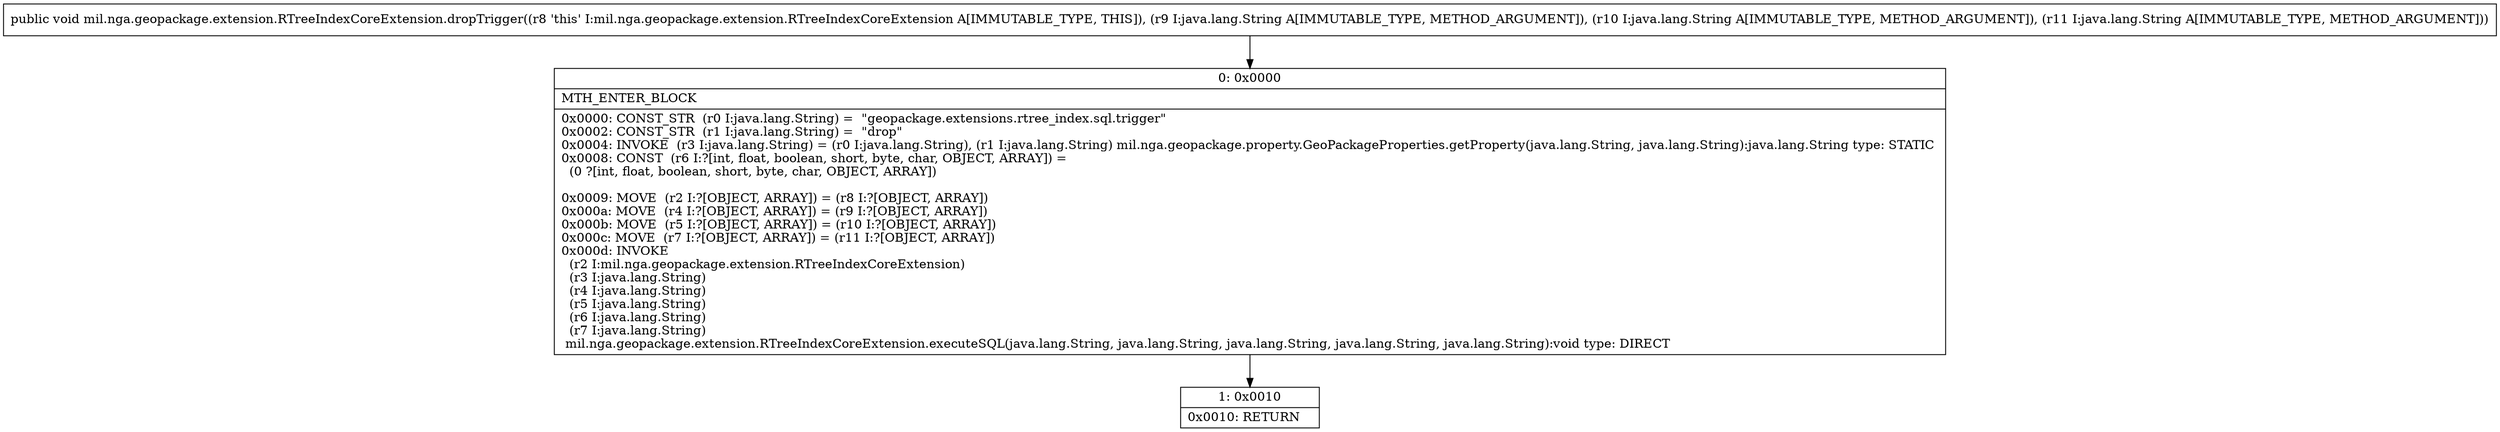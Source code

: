 digraph "CFG formil.nga.geopackage.extension.RTreeIndexCoreExtension.dropTrigger(Ljava\/lang\/String;Ljava\/lang\/String;Ljava\/lang\/String;)V" {
Node_0 [shape=record,label="{0\:\ 0x0000|MTH_ENTER_BLOCK\l|0x0000: CONST_STR  (r0 I:java.lang.String) =  \"geopackage.extensions.rtree_index.sql.trigger\" \l0x0002: CONST_STR  (r1 I:java.lang.String) =  \"drop\" \l0x0004: INVOKE  (r3 I:java.lang.String) = (r0 I:java.lang.String), (r1 I:java.lang.String) mil.nga.geopackage.property.GeoPackageProperties.getProperty(java.lang.String, java.lang.String):java.lang.String type: STATIC \l0x0008: CONST  (r6 I:?[int, float, boolean, short, byte, char, OBJECT, ARRAY]) = \l  (0 ?[int, float, boolean, short, byte, char, OBJECT, ARRAY])\l \l0x0009: MOVE  (r2 I:?[OBJECT, ARRAY]) = (r8 I:?[OBJECT, ARRAY]) \l0x000a: MOVE  (r4 I:?[OBJECT, ARRAY]) = (r9 I:?[OBJECT, ARRAY]) \l0x000b: MOVE  (r5 I:?[OBJECT, ARRAY]) = (r10 I:?[OBJECT, ARRAY]) \l0x000c: MOVE  (r7 I:?[OBJECT, ARRAY]) = (r11 I:?[OBJECT, ARRAY]) \l0x000d: INVOKE  \l  (r2 I:mil.nga.geopackage.extension.RTreeIndexCoreExtension)\l  (r3 I:java.lang.String)\l  (r4 I:java.lang.String)\l  (r5 I:java.lang.String)\l  (r6 I:java.lang.String)\l  (r7 I:java.lang.String)\l mil.nga.geopackage.extension.RTreeIndexCoreExtension.executeSQL(java.lang.String, java.lang.String, java.lang.String, java.lang.String, java.lang.String):void type: DIRECT \l}"];
Node_1 [shape=record,label="{1\:\ 0x0010|0x0010: RETURN   \l}"];
MethodNode[shape=record,label="{public void mil.nga.geopackage.extension.RTreeIndexCoreExtension.dropTrigger((r8 'this' I:mil.nga.geopackage.extension.RTreeIndexCoreExtension A[IMMUTABLE_TYPE, THIS]), (r9 I:java.lang.String A[IMMUTABLE_TYPE, METHOD_ARGUMENT]), (r10 I:java.lang.String A[IMMUTABLE_TYPE, METHOD_ARGUMENT]), (r11 I:java.lang.String A[IMMUTABLE_TYPE, METHOD_ARGUMENT])) }"];
MethodNode -> Node_0;
Node_0 -> Node_1;
}

